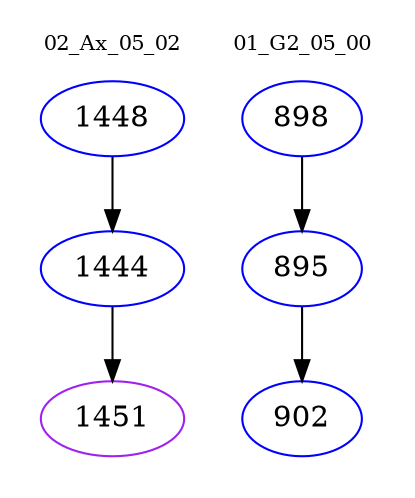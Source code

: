 digraph{
subgraph cluster_0 {
color = white
label = "02_Ax_05_02";
fontsize=10;
T0_1448 [label="1448", color="blue"]
T0_1448 -> T0_1444 [color="black"]
T0_1444 [label="1444", color="blue"]
T0_1444 -> T0_1451 [color="black"]
T0_1451 [label="1451", color="purple"]
}
subgraph cluster_1 {
color = white
label = "01_G2_05_00";
fontsize=10;
T1_898 [label="898", color="blue"]
T1_898 -> T1_895 [color="black"]
T1_895 [label="895", color="blue"]
T1_895 -> T1_902 [color="black"]
T1_902 [label="902", color="blue"]
}
}
